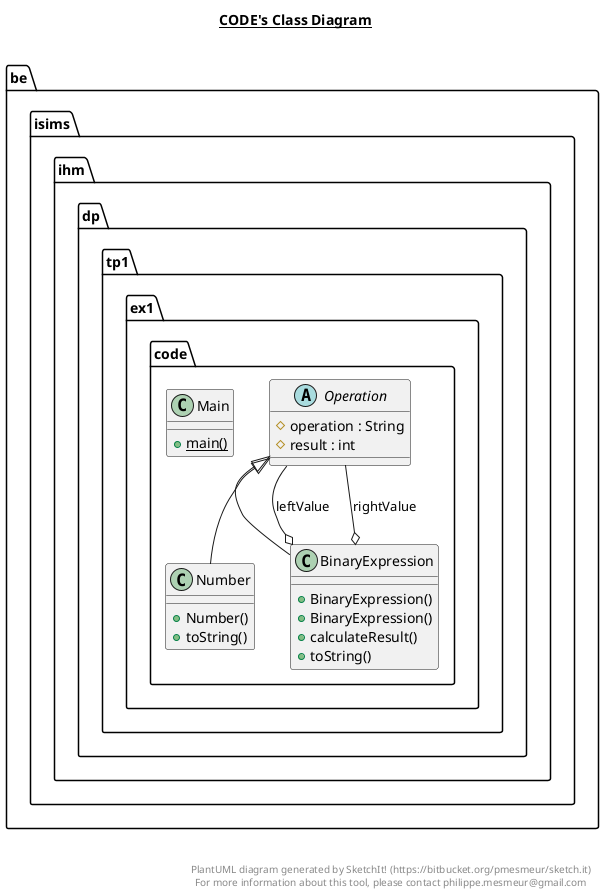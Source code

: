 @startuml

title __CODE's Class Diagram__\n

  namespace be.isims.ihm.dp.tp1.ex1.code {
    class be.isims.ihm.dp.tp1.ex1.code.BinaryExpression {
        + BinaryExpression()
        + BinaryExpression()
        + calculateResult()
        + toString()
    }
  }
  

  namespace be.isims.ihm.dp.tp1.ex1.code {
    class be.isims.ihm.dp.tp1.ex1.code.Main {
        {static} + main()
    }
  }
  

  namespace be.isims.ihm.dp.tp1.ex1.code {
    class be.isims.ihm.dp.tp1.ex1.code.Number {
        + Number()
        + toString()
    }
  }
  

  namespace be.isims.ihm.dp.tp1.ex1.code {
    abstract class be.isims.ihm.dp.tp1.ex1.code.Operation {
        # operation : String
        # result : int
    }
  }
  

  be.isims.ihm.dp.tp1.ex1.code.BinaryExpression -up-|> be.isims.ihm.dp.tp1.ex1.code.Operation
  be.isims.ihm.dp.tp1.ex1.code.BinaryExpression o-- be.isims.ihm.dp.tp1.ex1.code.Operation : leftValue
  be.isims.ihm.dp.tp1.ex1.code.BinaryExpression o-- be.isims.ihm.dp.tp1.ex1.code.Operation : rightValue
  be.isims.ihm.dp.tp1.ex1.code.Number -up-|> be.isims.ihm.dp.tp1.ex1.code.Operation


right footer


PlantUML diagram generated by SketchIt! (https://bitbucket.org/pmesmeur/sketch.it)
For more information about this tool, please contact philippe.mesmeur@gmail.com
endfooter

@enduml
